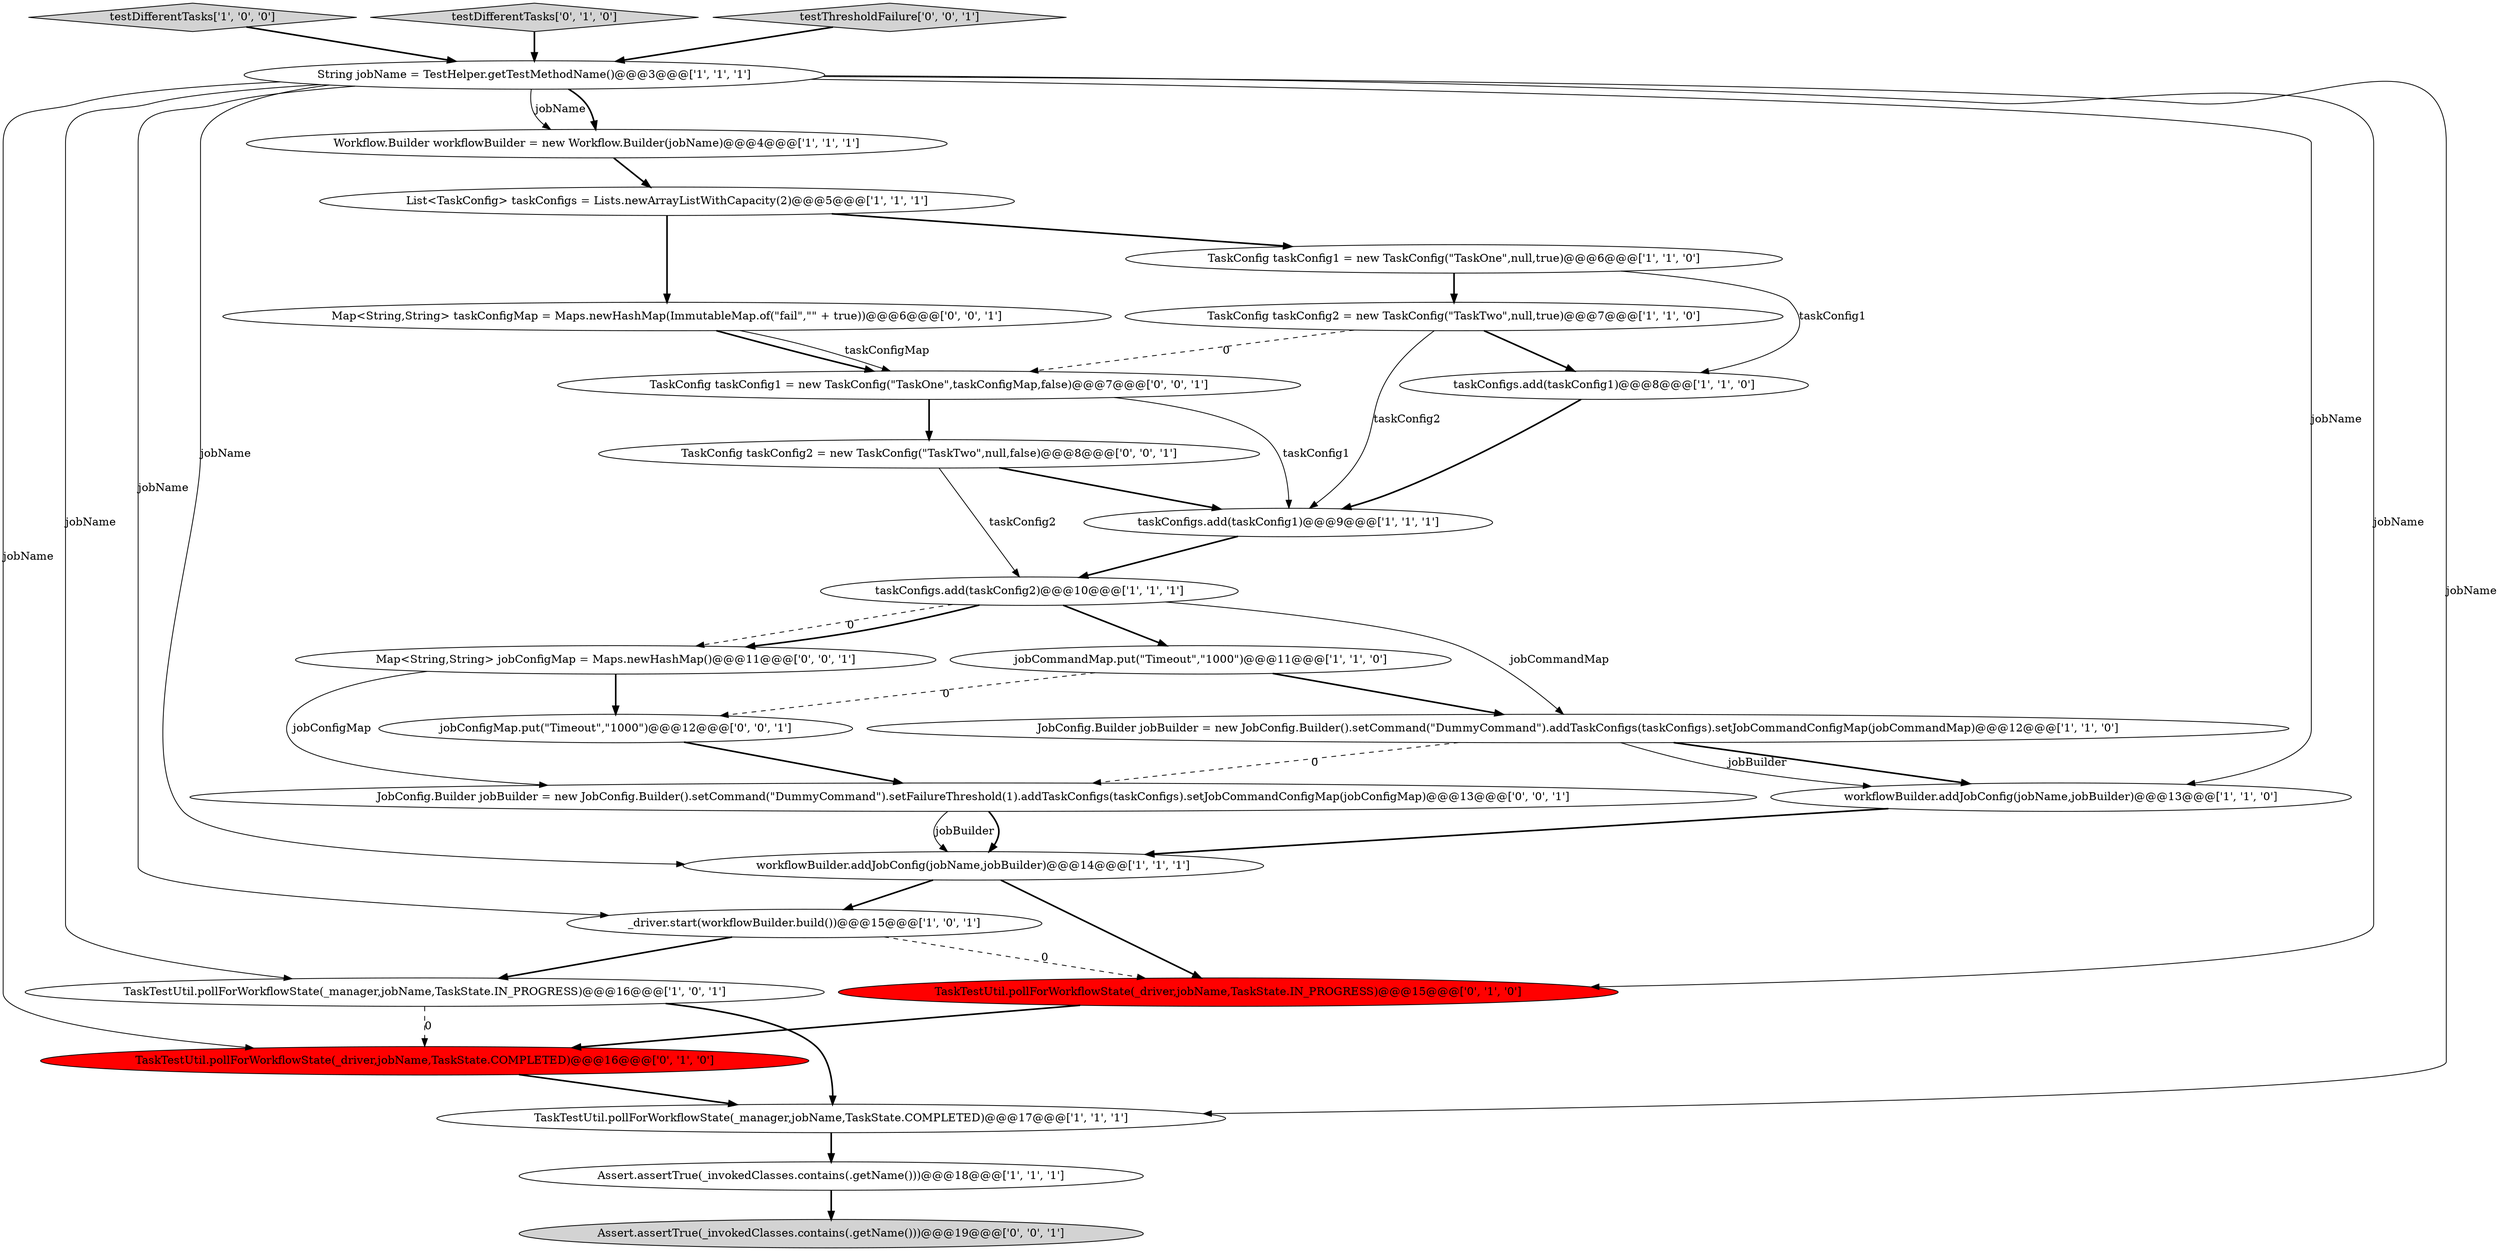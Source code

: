digraph {
14 [style = filled, label = "Workflow.Builder workflowBuilder = new Workflow.Builder(jobName)@@@4@@@['1', '1', '1']", fillcolor = white, shape = ellipse image = "AAA0AAABBB1BBB"];
22 [style = filled, label = "Assert.assertTrue(_invokedClasses.contains(.getName()))@@@19@@@['0', '0', '1']", fillcolor = lightgray, shape = ellipse image = "AAA0AAABBB3BBB"];
3 [style = filled, label = "JobConfig.Builder jobBuilder = new JobConfig.Builder().setCommand(\"DummyCommand\").addTaskConfigs(taskConfigs).setJobCommandConfigMap(jobCommandMap)@@@12@@@['1', '1', '0']", fillcolor = white, shape = ellipse image = "AAA0AAABBB1BBB"];
13 [style = filled, label = "taskConfigs.add(taskConfig2)@@@10@@@['1', '1', '1']", fillcolor = white, shape = ellipse image = "AAA0AAABBB1BBB"];
24 [style = filled, label = "TaskConfig taskConfig1 = new TaskConfig(\"TaskOne\",taskConfigMap,false)@@@7@@@['0', '0', '1']", fillcolor = white, shape = ellipse image = "AAA0AAABBB3BBB"];
4 [style = filled, label = "workflowBuilder.addJobConfig(jobName,jobBuilder)@@@14@@@['1', '1', '1']", fillcolor = white, shape = ellipse image = "AAA0AAABBB1BBB"];
20 [style = filled, label = "TaskConfig taskConfig2 = new TaskConfig(\"TaskTwo\",null,false)@@@8@@@['0', '0', '1']", fillcolor = white, shape = ellipse image = "AAA0AAABBB3BBB"];
5 [style = filled, label = "TaskConfig taskConfig2 = new TaskConfig(\"TaskTwo\",null,true)@@@7@@@['1', '1', '0']", fillcolor = white, shape = ellipse image = "AAA0AAABBB1BBB"];
15 [style = filled, label = "_driver.start(workflowBuilder.build())@@@15@@@['1', '0', '1']", fillcolor = white, shape = ellipse image = "AAA0AAABBB1BBB"];
16 [style = filled, label = "testDifferentTasks['1', '0', '0']", fillcolor = lightgray, shape = diamond image = "AAA0AAABBB1BBB"];
18 [style = filled, label = "TaskTestUtil.pollForWorkflowState(_driver,jobName,TaskState.COMPLETED)@@@16@@@['0', '1', '0']", fillcolor = red, shape = ellipse image = "AAA1AAABBB2BBB"];
10 [style = filled, label = "jobCommandMap.put(\"Timeout\",\"1000\")@@@11@@@['1', '1', '0']", fillcolor = white, shape = ellipse image = "AAA0AAABBB1BBB"];
19 [style = filled, label = "testDifferentTasks['0', '1', '0']", fillcolor = lightgray, shape = diamond image = "AAA0AAABBB2BBB"];
1 [style = filled, label = "List<TaskConfig> taskConfigs = Lists.newArrayListWithCapacity(2)@@@5@@@['1', '1', '1']", fillcolor = white, shape = ellipse image = "AAA0AAABBB1BBB"];
23 [style = filled, label = "jobConfigMap.put(\"Timeout\",\"1000\")@@@12@@@['0', '0', '1']", fillcolor = white, shape = ellipse image = "AAA0AAABBB3BBB"];
2 [style = filled, label = "TaskConfig taskConfig1 = new TaskConfig(\"TaskOne\",null,true)@@@6@@@['1', '1', '0']", fillcolor = white, shape = ellipse image = "AAA0AAABBB1BBB"];
0 [style = filled, label = "Assert.assertTrue(_invokedClasses.contains(.getName()))@@@18@@@['1', '1', '1']", fillcolor = white, shape = ellipse image = "AAA0AAABBB1BBB"];
21 [style = filled, label = "Map<String,String> jobConfigMap = Maps.newHashMap()@@@11@@@['0', '0', '1']", fillcolor = white, shape = ellipse image = "AAA0AAABBB3BBB"];
27 [style = filled, label = "testThresholdFailure['0', '0', '1']", fillcolor = lightgray, shape = diamond image = "AAA0AAABBB3BBB"];
9 [style = filled, label = "workflowBuilder.addJobConfig(jobName,jobBuilder)@@@13@@@['1', '1', '0']", fillcolor = white, shape = ellipse image = "AAA0AAABBB1BBB"];
25 [style = filled, label = "JobConfig.Builder jobBuilder = new JobConfig.Builder().setCommand(\"DummyCommand\").setFailureThreshold(1).addTaskConfigs(taskConfigs).setJobCommandConfigMap(jobConfigMap)@@@13@@@['0', '0', '1']", fillcolor = white, shape = ellipse image = "AAA0AAABBB3BBB"];
17 [style = filled, label = "TaskTestUtil.pollForWorkflowState(_driver,jobName,TaskState.IN_PROGRESS)@@@15@@@['0', '1', '0']", fillcolor = red, shape = ellipse image = "AAA1AAABBB2BBB"];
6 [style = filled, label = "taskConfigs.add(taskConfig1)@@@9@@@['1', '1', '1']", fillcolor = white, shape = ellipse image = "AAA0AAABBB1BBB"];
11 [style = filled, label = "TaskTestUtil.pollForWorkflowState(_manager,jobName,TaskState.IN_PROGRESS)@@@16@@@['1', '0', '1']", fillcolor = white, shape = ellipse image = "AAA0AAABBB1BBB"];
7 [style = filled, label = "TaskTestUtil.pollForWorkflowState(_manager,jobName,TaskState.COMPLETED)@@@17@@@['1', '1', '1']", fillcolor = white, shape = ellipse image = "AAA0AAABBB1BBB"];
26 [style = filled, label = "Map<String,String> taskConfigMap = Maps.newHashMap(ImmutableMap.of(\"fail\",\"\" + true))@@@6@@@['0', '0', '1']", fillcolor = white, shape = ellipse image = "AAA0AAABBB3BBB"];
8 [style = filled, label = "taskConfigs.add(taskConfig1)@@@8@@@['1', '1', '0']", fillcolor = white, shape = ellipse image = "AAA0AAABBB1BBB"];
12 [style = filled, label = "String jobName = TestHelper.getTestMethodName()@@@3@@@['1', '1', '1']", fillcolor = white, shape = ellipse image = "AAA0AAABBB1BBB"];
13->10 [style = bold, label=""];
5->8 [style = bold, label=""];
23->25 [style = bold, label=""];
24->6 [style = solid, label="taskConfig1"];
4->17 [style = bold, label=""];
27->12 [style = bold, label=""];
19->12 [style = bold, label=""];
9->4 [style = bold, label=""];
4->15 [style = bold, label=""];
12->18 [style = solid, label="jobName"];
5->24 [style = dashed, label="0"];
25->4 [style = bold, label=""];
10->3 [style = bold, label=""];
8->6 [style = bold, label=""];
7->0 [style = bold, label=""];
20->13 [style = solid, label="taskConfig2"];
20->6 [style = bold, label=""];
12->14 [style = solid, label="jobName"];
12->17 [style = solid, label="jobName"];
12->15 [style = solid, label="jobName"];
1->26 [style = bold, label=""];
26->24 [style = bold, label=""];
14->1 [style = bold, label=""];
12->9 [style = solid, label="jobName"];
24->20 [style = bold, label=""];
3->9 [style = bold, label=""];
12->7 [style = solid, label="jobName"];
13->21 [style = dashed, label="0"];
15->11 [style = bold, label=""];
3->9 [style = solid, label="jobBuilder"];
21->25 [style = solid, label="jobConfigMap"];
11->18 [style = dashed, label="0"];
6->13 [style = bold, label=""];
11->7 [style = bold, label=""];
17->18 [style = bold, label=""];
26->24 [style = solid, label="taskConfigMap"];
0->22 [style = bold, label=""];
12->14 [style = bold, label=""];
25->4 [style = solid, label="jobBuilder"];
13->3 [style = solid, label="jobCommandMap"];
12->11 [style = solid, label="jobName"];
15->17 [style = dashed, label="0"];
1->2 [style = bold, label=""];
2->8 [style = solid, label="taskConfig1"];
18->7 [style = bold, label=""];
12->4 [style = solid, label="jobName"];
13->21 [style = bold, label=""];
16->12 [style = bold, label=""];
10->23 [style = dashed, label="0"];
5->6 [style = solid, label="taskConfig2"];
2->5 [style = bold, label=""];
21->23 [style = bold, label=""];
3->25 [style = dashed, label="0"];
}
